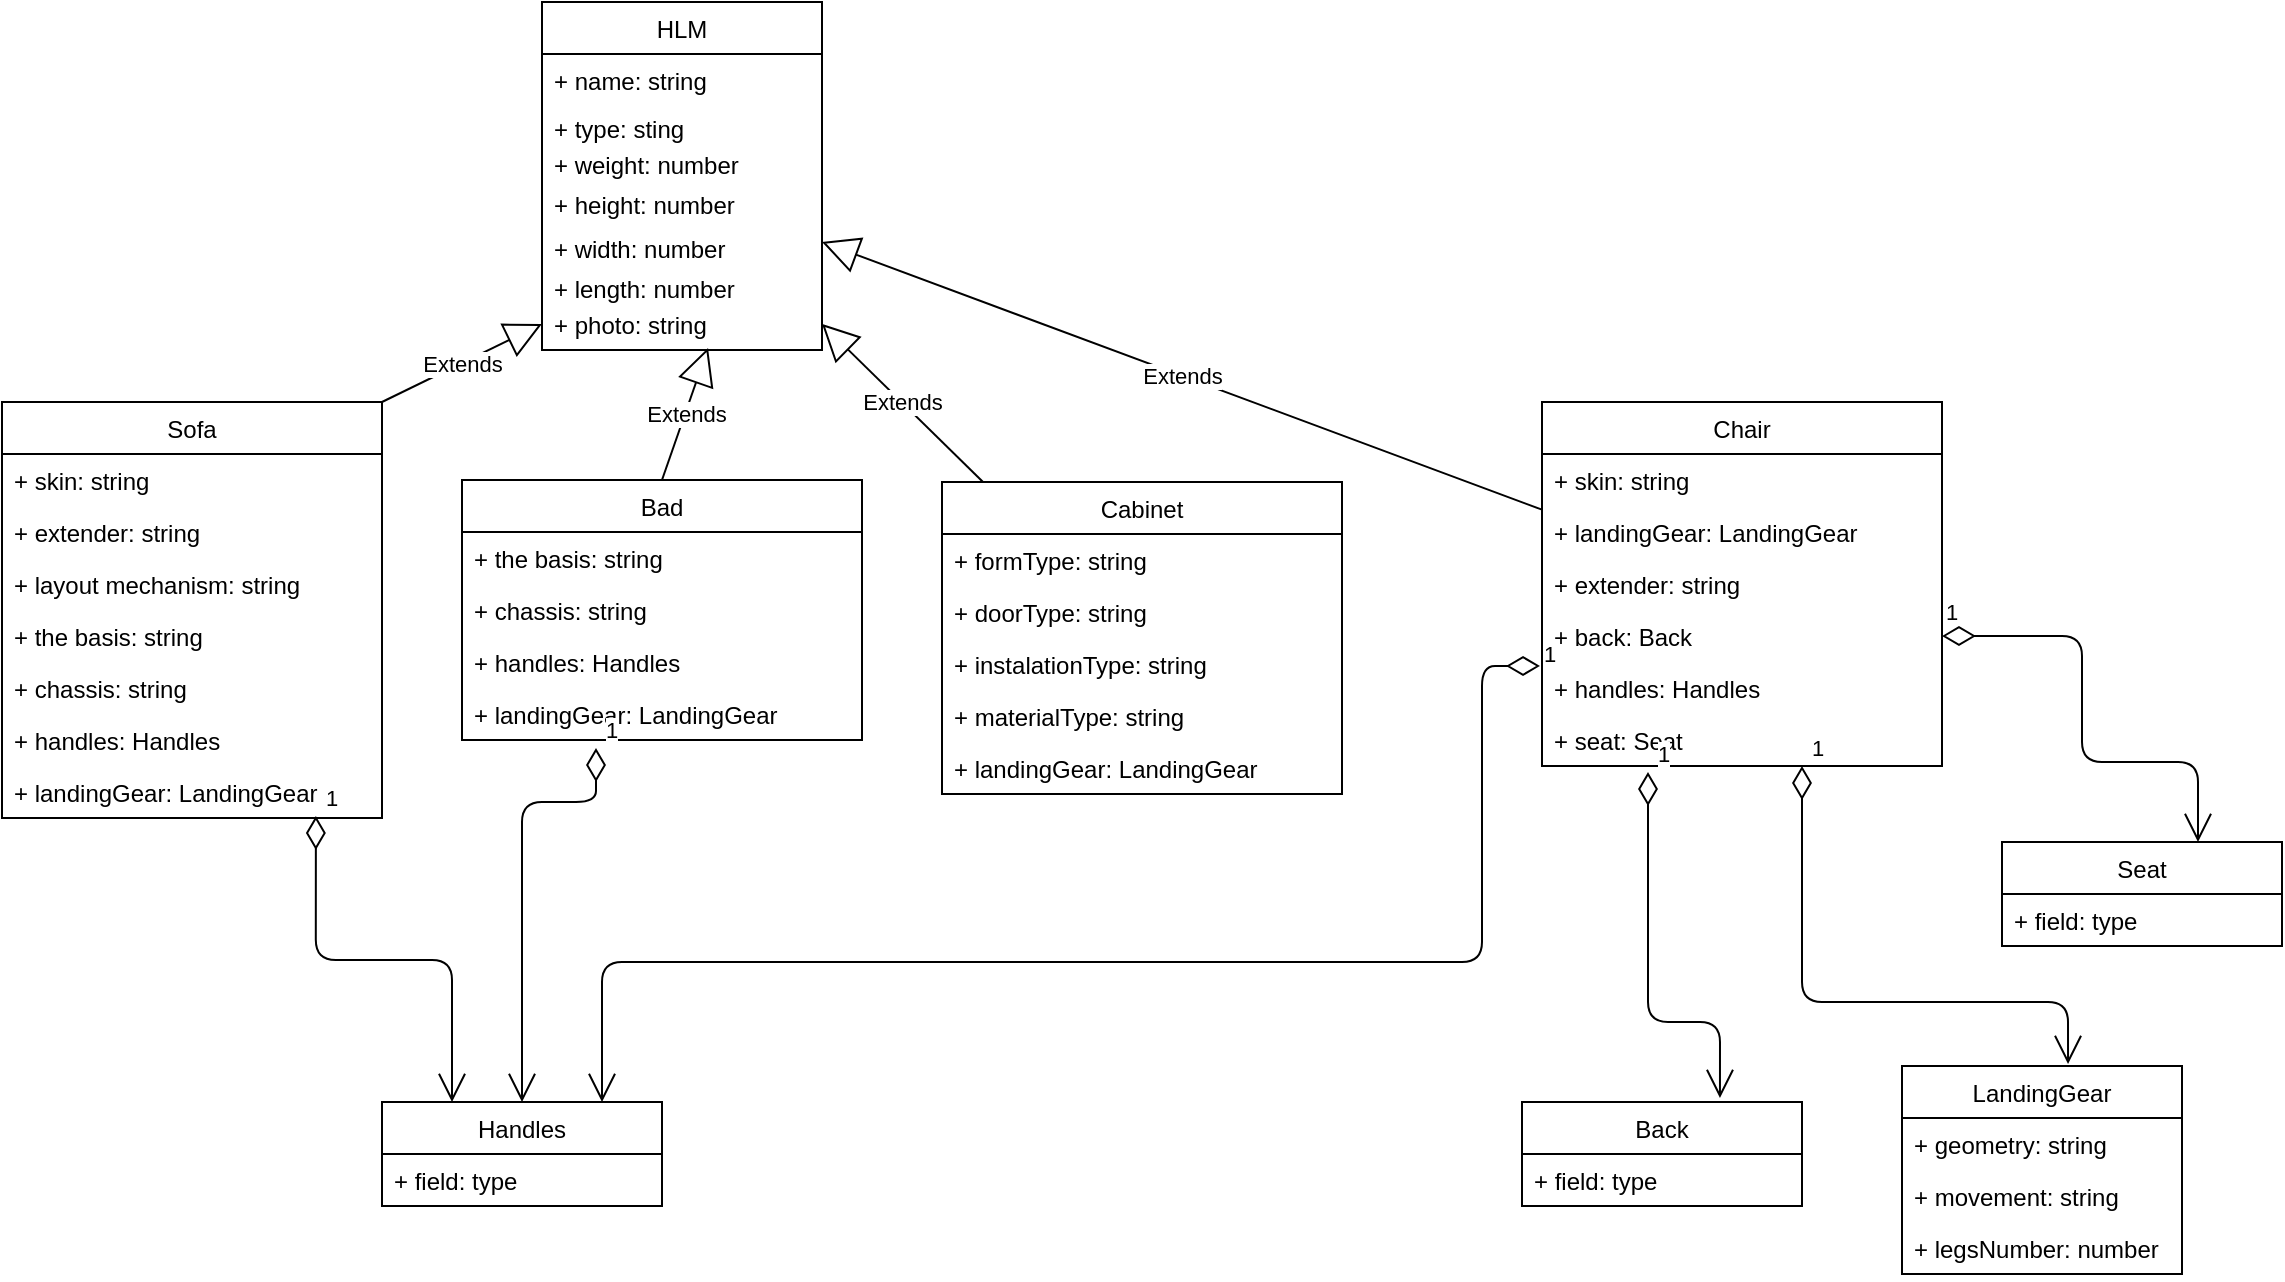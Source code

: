 <mxfile version="12.3.7" type="device" pages="1"><diagram id="yox3F5Q93wOf0M0UK2uu" name="Page-1"><mxGraphModel dx="1422" dy="762" grid="1" gridSize="10" guides="1" tooltips="1" connect="1" arrows="1" fold="1" page="1" pageScale="1" pageWidth="850" pageHeight="1100" math="0" shadow="0"><root><mxCell id="0"/><mxCell id="1" parent="0"/><mxCell id="1Fxg89RRxLLXh66hPfT0-17" value="HLM" style="swimlane;fontStyle=0;childLayout=stackLayout;horizontal=1;startSize=26;fillColor=none;horizontalStack=0;resizeParent=1;resizeParentMax=0;resizeLast=0;collapsible=1;marginBottom=0;" parent="1" vertex="1"><mxGeometry x="320" y="40" width="140" height="174" as="geometry"/></mxCell><mxCell id="1Fxg89RRxLLXh66hPfT0-18" value="+ name: string" style="text;strokeColor=none;fillColor=none;align=left;verticalAlign=top;spacingLeft=4;spacingRight=4;overflow=hidden;rotatable=0;points=[[0,0.5],[1,0.5]];portConstraint=eastwest;" parent="1Fxg89RRxLLXh66hPfT0-17" vertex="1"><mxGeometry y="26" width="140" height="24" as="geometry"/></mxCell><mxCell id="1Fxg89RRxLLXh66hPfT0-19" value="+ type: sting" style="text;strokeColor=none;fillColor=none;align=left;verticalAlign=top;spacingLeft=4;spacingRight=4;overflow=hidden;rotatable=0;points=[[0,0.5],[1,0.5]];portConstraint=eastwest;" parent="1Fxg89RRxLLXh66hPfT0-17" vertex="1"><mxGeometry y="50" width="140" height="18" as="geometry"/></mxCell><mxCell id="1Fxg89RRxLLXh66hPfT0-21" value="+ weight: number" style="text;strokeColor=none;fillColor=none;align=left;verticalAlign=top;spacingLeft=4;spacingRight=4;overflow=hidden;rotatable=0;points=[[0,0.5],[1,0.5]];portConstraint=eastwest;" parent="1Fxg89RRxLLXh66hPfT0-17" vertex="1"><mxGeometry y="68" width="140" height="20" as="geometry"/></mxCell><mxCell id="1Fxg89RRxLLXh66hPfT0-20" value="+ height: number" style="text;strokeColor=none;fillColor=none;align=left;verticalAlign=top;spacingLeft=4;spacingRight=4;overflow=hidden;rotatable=0;points=[[0,0.5],[1,0.5]];portConstraint=eastwest;" parent="1Fxg89RRxLLXh66hPfT0-17" vertex="1"><mxGeometry y="88" width="140" height="22" as="geometry"/></mxCell><mxCell id="1Fxg89RRxLLXh66hPfT0-22" value="+ width: number" style="text;strokeColor=none;fillColor=none;align=left;verticalAlign=top;spacingLeft=4;spacingRight=4;overflow=hidden;rotatable=0;points=[[0,0.5],[1,0.5]];portConstraint=eastwest;" parent="1Fxg89RRxLLXh66hPfT0-17" vertex="1"><mxGeometry y="110" width="140" height="20" as="geometry"/></mxCell><mxCell id="1Fxg89RRxLLXh66hPfT0-23" value="+ length: number" style="text;strokeColor=none;fillColor=none;align=left;verticalAlign=top;spacingLeft=4;spacingRight=4;overflow=hidden;rotatable=0;points=[[0,0.5],[1,0.5]];portConstraint=eastwest;" parent="1Fxg89RRxLLXh66hPfT0-17" vertex="1"><mxGeometry y="130" width="140" height="18" as="geometry"/></mxCell><mxCell id="1Fxg89RRxLLXh66hPfT0-25" value="+ photo: string" style="text;strokeColor=none;fillColor=none;align=left;verticalAlign=top;spacingLeft=4;spacingRight=4;overflow=hidden;rotatable=0;points=[[0,0.5],[1,0.5]];portConstraint=eastwest;" parent="1Fxg89RRxLLXh66hPfT0-17" vertex="1"><mxGeometry y="148" width="140" height="26" as="geometry"/></mxCell><mxCell id="1Fxg89RRxLLXh66hPfT0-27" value="Sofa" style="swimlane;fontStyle=0;childLayout=stackLayout;horizontal=1;startSize=26;fillColor=none;horizontalStack=0;resizeParent=1;resizeParentMax=0;resizeLast=0;collapsible=1;marginBottom=0;" parent="1" vertex="1"><mxGeometry x="50" y="240" width="190" height="208" as="geometry"/></mxCell><mxCell id="1Fxg89RRxLLXh66hPfT0-28" value="+ skin: string" style="text;strokeColor=none;fillColor=none;align=left;verticalAlign=top;spacingLeft=4;spacingRight=4;overflow=hidden;rotatable=0;points=[[0,0.5],[1,0.5]];portConstraint=eastwest;" parent="1Fxg89RRxLLXh66hPfT0-27" vertex="1"><mxGeometry y="26" width="190" height="26" as="geometry"/></mxCell><mxCell id="1Fxg89RRxLLXh66hPfT0-29" value="+ extender: string" style="text;strokeColor=none;fillColor=none;align=left;verticalAlign=top;spacingLeft=4;spacingRight=4;overflow=hidden;rotatable=0;points=[[0,0.5],[1,0.5]];portConstraint=eastwest;" parent="1Fxg89RRxLLXh66hPfT0-27" vertex="1"><mxGeometry y="52" width="190" height="26" as="geometry"/></mxCell><mxCell id="1Fxg89RRxLLXh66hPfT0-33" value="+ layout mechanism: string" style="text;strokeColor=none;fillColor=none;align=left;verticalAlign=top;spacingLeft=4;spacingRight=4;overflow=hidden;rotatable=0;points=[[0,0.5],[1,0.5]];portConstraint=eastwest;" parent="1Fxg89RRxLLXh66hPfT0-27" vertex="1"><mxGeometry y="78" width="190" height="26" as="geometry"/></mxCell><mxCell id="1Fxg89RRxLLXh66hPfT0-34" value="+ the basis: string" style="text;strokeColor=none;fillColor=none;align=left;verticalAlign=top;spacingLeft=4;spacingRight=4;overflow=hidden;rotatable=0;points=[[0,0.5],[1,0.5]];portConstraint=eastwest;" parent="1Fxg89RRxLLXh66hPfT0-27" vertex="1"><mxGeometry y="104" width="190" height="26" as="geometry"/></mxCell><mxCell id="1Fxg89RRxLLXh66hPfT0-32" value="+ chassis: string" style="text;strokeColor=none;fillColor=none;align=left;verticalAlign=top;spacingLeft=4;spacingRight=4;overflow=hidden;rotatable=0;points=[[0,0.5],[1,0.5]];portConstraint=eastwest;" parent="1Fxg89RRxLLXh66hPfT0-27" vertex="1"><mxGeometry y="130" width="190" height="26" as="geometry"/></mxCell><mxCell id="1Fxg89RRxLLXh66hPfT0-38" value="+ handles: Handles" style="text;strokeColor=none;fillColor=none;align=left;verticalAlign=top;spacingLeft=4;spacingRight=4;overflow=hidden;rotatable=0;points=[[0,0.5],[1,0.5]];portConstraint=eastwest;" parent="1Fxg89RRxLLXh66hPfT0-27" vertex="1"><mxGeometry y="156" width="190" height="26" as="geometry"/></mxCell><mxCell id="1Fxg89RRxLLXh66hPfT0-30" value="+ landingGear: LandingGear" style="text;strokeColor=none;fillColor=none;align=left;verticalAlign=top;spacingLeft=4;spacingRight=4;overflow=hidden;rotatable=0;points=[[0,0.5],[1,0.5]];portConstraint=eastwest;" parent="1Fxg89RRxLLXh66hPfT0-27" vertex="1"><mxGeometry y="182" width="190" height="26" as="geometry"/></mxCell><mxCell id="1Fxg89RRxLLXh66hPfT0-39" value="Extends" style="endArrow=block;endSize=16;endFill=0;html=1;entryX=0;entryY=0.5;entryDx=0;entryDy=0;" parent="1" target="1Fxg89RRxLLXh66hPfT0-25" edge="1"><mxGeometry width="160" relative="1" as="geometry"><mxPoint x="240" y="240" as="sourcePoint"/><mxPoint x="400" y="320" as="targetPoint"/></mxGeometry></mxCell><mxCell id="1Fxg89RRxLLXh66hPfT0-40" value="Bad" style="swimlane;fontStyle=0;childLayout=stackLayout;horizontal=1;startSize=26;fillColor=none;horizontalStack=0;resizeParent=1;resizeParentMax=0;resizeLast=0;collapsible=1;marginBottom=0;" parent="1" vertex="1"><mxGeometry x="280" y="279" width="200" height="130" as="geometry"/></mxCell><mxCell id="1Fxg89RRxLLXh66hPfT0-41" value="+ the basis: string" style="text;strokeColor=none;fillColor=none;align=left;verticalAlign=top;spacingLeft=4;spacingRight=4;overflow=hidden;rotatable=0;points=[[0,0.5],[1,0.5]];portConstraint=eastwest;" parent="1Fxg89RRxLLXh66hPfT0-40" vertex="1"><mxGeometry y="26" width="200" height="26" as="geometry"/></mxCell><mxCell id="1Fxg89RRxLLXh66hPfT0-42" value="+ chassis: string" style="text;strokeColor=none;fillColor=none;align=left;verticalAlign=top;spacingLeft=4;spacingRight=4;overflow=hidden;rotatable=0;points=[[0,0.5],[1,0.5]];portConstraint=eastwest;" parent="1Fxg89RRxLLXh66hPfT0-40" vertex="1"><mxGeometry y="52" width="200" height="26" as="geometry"/></mxCell><mxCell id="1Fxg89RRxLLXh66hPfT0-45" value="+ handles: Handles" style="text;strokeColor=none;fillColor=none;align=left;verticalAlign=top;spacingLeft=4;spacingRight=4;overflow=hidden;rotatable=0;points=[[0,0.5],[1,0.5]];portConstraint=eastwest;" parent="1Fxg89RRxLLXh66hPfT0-40" vertex="1"><mxGeometry y="78" width="200" height="26" as="geometry"/></mxCell><mxCell id="1Fxg89RRxLLXh66hPfT0-43" value="+ landingGear: LandingGear" style="text;strokeColor=none;fillColor=none;align=left;verticalAlign=top;spacingLeft=4;spacingRight=4;overflow=hidden;rotatable=0;points=[[0,0.5],[1,0.5]];portConstraint=eastwest;" parent="1Fxg89RRxLLXh66hPfT0-40" vertex="1"><mxGeometry y="104" width="200" height="26" as="geometry"/></mxCell><mxCell id="1Fxg89RRxLLXh66hPfT0-46" value="Extends" style="endArrow=block;endSize=16;endFill=0;html=1;entryX=0.593;entryY=0.962;entryDx=0;entryDy=0;entryPerimeter=0;exitX=0.5;exitY=0;exitDx=0;exitDy=0;" parent="1" source="1Fxg89RRxLLXh66hPfT0-40" target="1Fxg89RRxLLXh66hPfT0-25" edge="1"><mxGeometry width="160" relative="1" as="geometry"><mxPoint x="410" y="280" as="sourcePoint"/><mxPoint x="570" y="280" as="targetPoint"/></mxGeometry></mxCell><mxCell id="1Fxg89RRxLLXh66hPfT0-47" value="Cabinet" style="swimlane;fontStyle=0;childLayout=stackLayout;horizontal=1;startSize=26;fillColor=none;horizontalStack=0;resizeParent=1;resizeParentMax=0;resizeLast=0;collapsible=1;marginBottom=0;" parent="1" vertex="1"><mxGeometry x="520" y="280" width="200" height="156" as="geometry"/></mxCell><mxCell id="1Fxg89RRxLLXh66hPfT0-48" value="+ formType: string" style="text;strokeColor=none;fillColor=none;align=left;verticalAlign=top;spacingLeft=4;spacingRight=4;overflow=hidden;rotatable=0;points=[[0,0.5],[1,0.5]];portConstraint=eastwest;" parent="1Fxg89RRxLLXh66hPfT0-47" vertex="1"><mxGeometry y="26" width="200" height="26" as="geometry"/></mxCell><mxCell id="1Fxg89RRxLLXh66hPfT0-49" value="+ doorType: string" style="text;strokeColor=none;fillColor=none;align=left;verticalAlign=top;spacingLeft=4;spacingRight=4;overflow=hidden;rotatable=0;points=[[0,0.5],[1,0.5]];portConstraint=eastwest;" parent="1Fxg89RRxLLXh66hPfT0-47" vertex="1"><mxGeometry y="52" width="200" height="26" as="geometry"/></mxCell><mxCell id="1Fxg89RRxLLXh66hPfT0-50" value="+ instalationType: string" style="text;strokeColor=none;fillColor=none;align=left;verticalAlign=top;spacingLeft=4;spacingRight=4;overflow=hidden;rotatable=0;points=[[0,0.5],[1,0.5]];portConstraint=eastwest;" parent="1Fxg89RRxLLXh66hPfT0-47" vertex="1"><mxGeometry y="78" width="200" height="26" as="geometry"/></mxCell><mxCell id="1Fxg89RRxLLXh66hPfT0-51" value="+ materialType: string" style="text;strokeColor=none;fillColor=none;align=left;verticalAlign=top;spacingLeft=4;spacingRight=4;overflow=hidden;rotatable=0;points=[[0,0.5],[1,0.5]];portConstraint=eastwest;" parent="1Fxg89RRxLLXh66hPfT0-47" vertex="1"><mxGeometry y="104" width="200" height="26" as="geometry"/></mxCell><mxCell id="1Fxg89RRxLLXh66hPfT0-83" value="+ landingGear: LandingGear" style="text;strokeColor=none;fillColor=none;align=left;verticalAlign=top;spacingLeft=4;spacingRight=4;overflow=hidden;rotatable=0;points=[[0,0.5],[1,0.5]];portConstraint=eastwest;" parent="1Fxg89RRxLLXh66hPfT0-47" vertex="1"><mxGeometry y="130" width="200" height="26" as="geometry"/></mxCell><mxCell id="1Fxg89RRxLLXh66hPfT0-52" value="Extends" style="endArrow=block;endSize=16;endFill=0;html=1;entryX=1;entryY=0.5;entryDx=0;entryDy=0;" parent="1" source="1Fxg89RRxLLXh66hPfT0-47" target="1Fxg89RRxLLXh66hPfT0-25" edge="1"><mxGeometry width="160" relative="1" as="geometry"><mxPoint x="560" y="470" as="sourcePoint"/><mxPoint x="720" y="470" as="targetPoint"/></mxGeometry></mxCell><mxCell id="1Fxg89RRxLLXh66hPfT0-53" value="Сhair" style="swimlane;fontStyle=0;childLayout=stackLayout;horizontal=1;startSize=26;fillColor=none;horizontalStack=0;resizeParent=1;resizeParentMax=0;resizeLast=0;collapsible=1;marginBottom=0;" parent="1" vertex="1"><mxGeometry x="820" y="240" width="200" height="182" as="geometry"/></mxCell><mxCell id="1Fxg89RRxLLXh66hPfT0-60" value="+ skin: string" style="text;strokeColor=none;fillColor=none;align=left;verticalAlign=top;spacingLeft=4;spacingRight=4;overflow=hidden;rotatable=0;points=[[0,0.5],[1,0.5]];portConstraint=eastwest;" parent="1Fxg89RRxLLXh66hPfT0-53" vertex="1"><mxGeometry y="26" width="200" height="26" as="geometry"/></mxCell><mxCell id="1Fxg89RRxLLXh66hPfT0-54" value="+ landingGear: LandingGear" style="text;strokeColor=none;fillColor=none;align=left;verticalAlign=top;spacingLeft=4;spacingRight=4;overflow=hidden;rotatable=0;points=[[0,0.5],[1,0.5]];portConstraint=eastwest;" parent="1Fxg89RRxLLXh66hPfT0-53" vertex="1"><mxGeometry y="52" width="200" height="26" as="geometry"/></mxCell><mxCell id="1Fxg89RRxLLXh66hPfT0-62" value="+ extender: string" style="text;strokeColor=none;fillColor=none;align=left;verticalAlign=top;spacingLeft=4;spacingRight=4;overflow=hidden;rotatable=0;points=[[0,0.5],[1,0.5]];portConstraint=eastwest;" parent="1Fxg89RRxLLXh66hPfT0-53" vertex="1"><mxGeometry y="78" width="200" height="26" as="geometry"/></mxCell><mxCell id="1Fxg89RRxLLXh66hPfT0-64" value="+ back: Back" style="text;strokeColor=none;fillColor=none;align=left;verticalAlign=top;spacingLeft=4;spacingRight=4;overflow=hidden;rotatable=0;points=[[0,0.5],[1,0.5]];portConstraint=eastwest;" parent="1Fxg89RRxLLXh66hPfT0-53" vertex="1"><mxGeometry y="104" width="200" height="26" as="geometry"/></mxCell><mxCell id="1Fxg89RRxLLXh66hPfT0-61" value="+ handles: Handles" style="text;strokeColor=none;fillColor=none;align=left;verticalAlign=top;spacingLeft=4;spacingRight=4;overflow=hidden;rotatable=0;points=[[0,0.5],[1,0.5]];portConstraint=eastwest;" parent="1Fxg89RRxLLXh66hPfT0-53" vertex="1"><mxGeometry y="130" width="200" height="26" as="geometry"/></mxCell><mxCell id="1Fxg89RRxLLXh66hPfT0-84" value="+ seat: Seat" style="text;strokeColor=none;fillColor=none;align=left;verticalAlign=top;spacingLeft=4;spacingRight=4;overflow=hidden;rotatable=0;points=[[0,0.5],[1,0.5]];portConstraint=eastwest;" parent="1Fxg89RRxLLXh66hPfT0-53" vertex="1"><mxGeometry y="156" width="200" height="26" as="geometry"/></mxCell><mxCell id="1Fxg89RRxLLXh66hPfT0-57" value="Extends" style="endArrow=block;endSize=16;endFill=0;html=1;entryX=1;entryY=0.5;entryDx=0;entryDy=0;" parent="1" source="1Fxg89RRxLLXh66hPfT0-53" target="1Fxg89RRxLLXh66hPfT0-22" edge="1"><mxGeometry width="160" relative="1" as="geometry"><mxPoint x="645" y="276" as="sourcePoint"/><mxPoint x="780" y="240" as="targetPoint"/></mxGeometry></mxCell><mxCell id="1Fxg89RRxLLXh66hPfT0-66" value="Handles" style="swimlane;fontStyle=0;childLayout=stackLayout;horizontal=1;startSize=26;fillColor=none;horizontalStack=0;resizeParent=1;resizeParentMax=0;resizeLast=0;collapsible=1;marginBottom=0;" parent="1" vertex="1"><mxGeometry x="240" y="590" width="140" height="52" as="geometry"/></mxCell><mxCell id="1Fxg89RRxLLXh66hPfT0-67" value="+ field: type" style="text;strokeColor=none;fillColor=none;align=left;verticalAlign=top;spacingLeft=4;spacingRight=4;overflow=hidden;rotatable=0;points=[[0,0.5],[1,0.5]];portConstraint=eastwest;" parent="1Fxg89RRxLLXh66hPfT0-66" vertex="1"><mxGeometry y="26" width="140" height="26" as="geometry"/></mxCell><mxCell id="1Fxg89RRxLLXh66hPfT0-72" value="1" style="endArrow=open;html=1;endSize=12;startArrow=diamondThin;startSize=14;startFill=0;edgeStyle=orthogonalEdgeStyle;align=left;verticalAlign=bottom;exitX=-0.005;exitY=0.077;exitDx=0;exitDy=0;exitPerimeter=0;" parent="1" source="1Fxg89RRxLLXh66hPfT0-61" target="1Fxg89RRxLLXh66hPfT0-66" edge="1"><mxGeometry x="-1" y="3" relative="1" as="geometry"><mxPoint x="310" y="550" as="sourcePoint"/><mxPoint x="470" y="550" as="targetPoint"/><Array as="points"><mxPoint x="790" y="372"/><mxPoint x="790" y="520"/><mxPoint x="350" y="520"/></Array></mxGeometry></mxCell><mxCell id="1Fxg89RRxLLXh66hPfT0-73" value="LandingGear" style="swimlane;fontStyle=0;childLayout=stackLayout;horizontal=1;startSize=26;fillColor=none;horizontalStack=0;resizeParent=1;resizeParentMax=0;resizeLast=0;collapsible=1;marginBottom=0;" parent="1" vertex="1"><mxGeometry x="1000" y="572" width="140" height="104" as="geometry"/></mxCell><mxCell id="1Fxg89RRxLLXh66hPfT0-94" value="+ geometry: string" style="text;strokeColor=none;fillColor=none;align=left;verticalAlign=top;spacingLeft=4;spacingRight=4;overflow=hidden;rotatable=0;points=[[0,0.5],[1,0.5]];portConstraint=eastwest;" parent="1Fxg89RRxLLXh66hPfT0-73" vertex="1"><mxGeometry y="26" width="140" height="26" as="geometry"/></mxCell><mxCell id="1Fxg89RRxLLXh66hPfT0-93" value="+ movement: string" style="text;strokeColor=none;fillColor=none;align=left;verticalAlign=top;spacingLeft=4;spacingRight=4;overflow=hidden;rotatable=0;points=[[0,0.5],[1,0.5]];portConstraint=eastwest;" parent="1Fxg89RRxLLXh66hPfT0-73" vertex="1"><mxGeometry y="52" width="140" height="26" as="geometry"/></mxCell><mxCell id="1Fxg89RRxLLXh66hPfT0-74" value="+ legsNumber: number" style="text;strokeColor=none;fillColor=none;align=left;verticalAlign=top;spacingLeft=4;spacingRight=4;overflow=hidden;rotatable=0;points=[[0,0.5],[1,0.5]];portConstraint=eastwest;" parent="1Fxg89RRxLLXh66hPfT0-73" vertex="1"><mxGeometry y="78" width="140" height="26" as="geometry"/></mxCell><mxCell id="1Fxg89RRxLLXh66hPfT0-78" value="Back" style="swimlane;fontStyle=0;childLayout=stackLayout;horizontal=1;startSize=26;fillColor=none;horizontalStack=0;resizeParent=1;resizeParentMax=0;resizeLast=0;collapsible=1;marginBottom=0;" parent="1" vertex="1"><mxGeometry x="810" y="590" width="140" height="52" as="geometry"/></mxCell><mxCell id="1Fxg89RRxLLXh66hPfT0-79" value="+ field: type" style="text;strokeColor=none;fillColor=none;align=left;verticalAlign=top;spacingLeft=4;spacingRight=4;overflow=hidden;rotatable=0;points=[[0,0.5],[1,0.5]];portConstraint=eastwest;" parent="1Fxg89RRxLLXh66hPfT0-78" vertex="1"><mxGeometry y="26" width="140" height="26" as="geometry"/></mxCell><mxCell id="1Fxg89RRxLLXh66hPfT0-82" value="1" style="endArrow=open;html=1;endSize=12;startArrow=diamondThin;startSize=14;startFill=0;edgeStyle=orthogonalEdgeStyle;align=left;verticalAlign=bottom;entryX=0.707;entryY=-0.038;entryDx=0;entryDy=0;entryPerimeter=0;exitX=0.265;exitY=1.115;exitDx=0;exitDy=0;exitPerimeter=0;" parent="1" source="1Fxg89RRxLLXh66hPfT0-84" target="1Fxg89RRxLLXh66hPfT0-78" edge="1"><mxGeometry x="-1" y="3" relative="1" as="geometry"><mxPoint x="760" y="550" as="sourcePoint"/><mxPoint x="610" y="520" as="targetPoint"/><Array as="points"><mxPoint x="873" y="550"/><mxPoint x="909" y="550"/></Array></mxGeometry></mxCell><mxCell id="1Fxg89RRxLLXh66hPfT0-85" value="Seat" style="swimlane;fontStyle=0;childLayout=stackLayout;horizontal=1;startSize=26;fillColor=none;horizontalStack=0;resizeParent=1;resizeParentMax=0;resizeLast=0;collapsible=1;marginBottom=0;" parent="1" vertex="1"><mxGeometry x="1050" y="460" width="140" height="52" as="geometry"/></mxCell><mxCell id="1Fxg89RRxLLXh66hPfT0-86" value="+ field: type" style="text;strokeColor=none;fillColor=none;align=left;verticalAlign=top;spacingLeft=4;spacingRight=4;overflow=hidden;rotatable=0;points=[[0,0.5],[1,0.5]];portConstraint=eastwest;" parent="1Fxg89RRxLLXh66hPfT0-85" vertex="1"><mxGeometry y="26" width="140" height="26" as="geometry"/></mxCell><mxCell id="1Fxg89RRxLLXh66hPfT0-77" value="1" style="endArrow=open;html=1;endSize=12;startArrow=diamondThin;startSize=14;startFill=0;edgeStyle=orthogonalEdgeStyle;align=left;verticalAlign=bottom;entryX=0.593;entryY=-0.01;entryDx=0;entryDy=0;entryPerimeter=0;" parent="1" source="1Fxg89RRxLLXh66hPfT0-84" target="1Fxg89RRxLLXh66hPfT0-73" edge="1"><mxGeometry x="-1" y="3" relative="1" as="geometry"><mxPoint x="20" y="600" as="sourcePoint"/><mxPoint x="180" y="600" as="targetPoint"/><Array as="points"><mxPoint x="950" y="540"/><mxPoint x="1083" y="540"/></Array></mxGeometry></mxCell><mxCell id="1Fxg89RRxLLXh66hPfT0-95" value="1" style="endArrow=open;html=1;endSize=12;startArrow=diamondThin;startSize=14;startFill=0;edgeStyle=orthogonalEdgeStyle;align=left;verticalAlign=bottom;entryX=0.7;entryY=0;entryDx=0;entryDy=0;exitX=1;exitY=0.5;exitDx=0;exitDy=0;entryPerimeter=0;" parent="1" source="1Fxg89RRxLLXh66hPfT0-64" target="1Fxg89RRxLLXh66hPfT0-85" edge="1"><mxGeometry x="-1" y="3" relative="1" as="geometry"><mxPoint x="20" y="760" as="sourcePoint"/><mxPoint x="180" y="760" as="targetPoint"/><Array as="points"><mxPoint x="1090" y="357"/><mxPoint x="1090" y="420"/><mxPoint x="1148" y="420"/></Array></mxGeometry></mxCell><mxCell id="1Fxg89RRxLLXh66hPfT0-71" value="1" style="endArrow=open;html=1;endSize=12;startArrow=diamondThin;startSize=14;startFill=0;edgeStyle=orthogonalEdgeStyle;align=left;verticalAlign=bottom;entryX=0.5;entryY=0;entryDx=0;entryDy=0;exitX=0.335;exitY=1.154;exitDx=0;exitDy=0;exitPerimeter=0;" parent="1" source="1Fxg89RRxLLXh66hPfT0-43" target="1Fxg89RRxLLXh66hPfT0-66" edge="1"><mxGeometry x="-1" y="3" relative="1" as="geometry"><mxPoint x="310" y="540" as="sourcePoint"/><mxPoint x="470" y="540" as="targetPoint"/><Array as="points"><mxPoint x="347" y="440"/><mxPoint x="310" y="440"/></Array></mxGeometry></mxCell><mxCell id="1Fxg89RRxLLXh66hPfT0-70" value="1" style="endArrow=open;html=1;endSize=12;startArrow=diamondThin;startSize=14;startFill=0;edgeStyle=orthogonalEdgeStyle;align=left;verticalAlign=bottom;exitX=0.826;exitY=0.962;exitDx=0;exitDy=0;exitPerimeter=0;entryX=0.25;entryY=0;entryDx=0;entryDy=0;" parent="1" source="1Fxg89RRxLLXh66hPfT0-30" target="1Fxg89RRxLLXh66hPfT0-66" edge="1"><mxGeometry x="-1" y="3" relative="1" as="geometry"><mxPoint x="120" y="630" as="sourcePoint"/><mxPoint x="280" y="630" as="targetPoint"/></mxGeometry></mxCell></root></mxGraphModel></diagram></mxfile>
